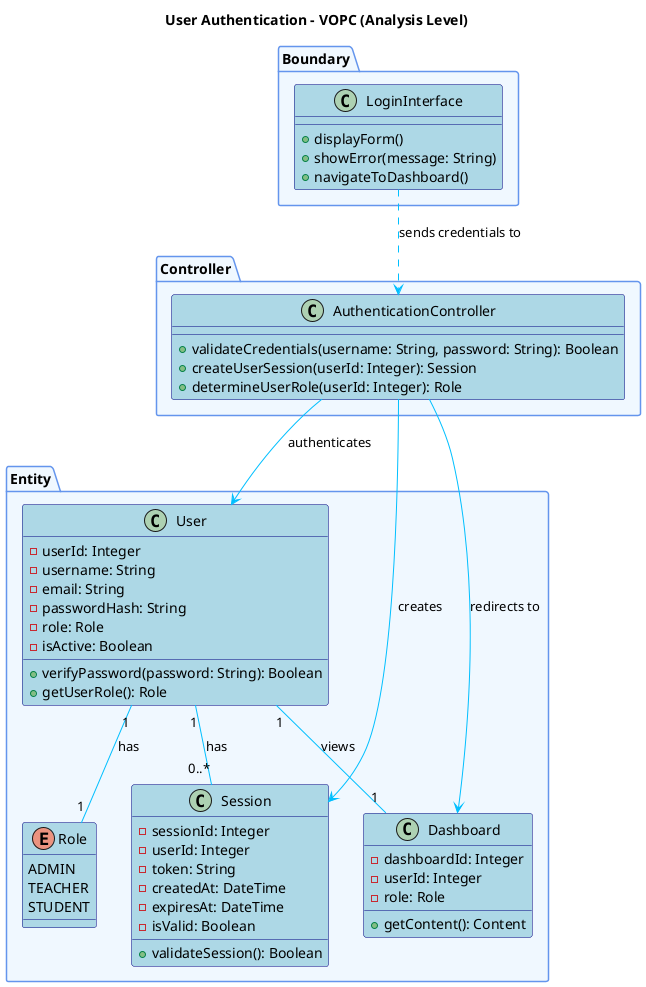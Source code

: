 @startuml
title User Authentication - VOPC (Analysis Level)

skinparam class {
  BackgroundColor LightBlue
  ArrowColor DeepSkyBlue
  BorderColor Navy
}

skinparam package {
  BackgroundColor AliceBlue
  BorderColor CornflowerBlue
}

package "Boundary" {
  class "LoginInterface" as LI {
    + displayForm()
    + showError(message: String)
    + navigateToDashboard()
  }
}

package "Controller" {
  class "AuthenticationController" as AC {
    + validateCredentials(username: String, password: String): Boolean
    + createUserSession(userId: Integer): Session
    + determineUserRole(userId: Integer): Role
  }
}

package "Entity" {
  class "User" as U {
    - userId: Integer
    - username: String
    - email: String
    - passwordHash: String
    - role: Role
    - isActive: Boolean
    + verifyPassword(password: String): Boolean
    + getUserRole(): Role
  }
  
  class "Session" as S {
    - sessionId: Integer
    - userId: Integer
    - token: String
    - createdAt: DateTime
    - expiresAt: DateTime
    - isValid: Boolean
    + validateSession(): Boolean
  }
  
  enum "Role" as R {
    ADMIN
    TEACHER
    STUDENT
  }
  
  class "Dashboard" as D {
    - dashboardId: Integer
    - userId: Integer
    - role: Role
    + getContent(): Content
  }
}

' Relationships
LI ..> AC : sends credentials to
AC --> U : authenticates
AC --> S : creates
AC --> D : redirects to
U "1" -- "0..*" S : has
U "1" -- "1" R : has
U "1" -- "1" D : views

@enduml 